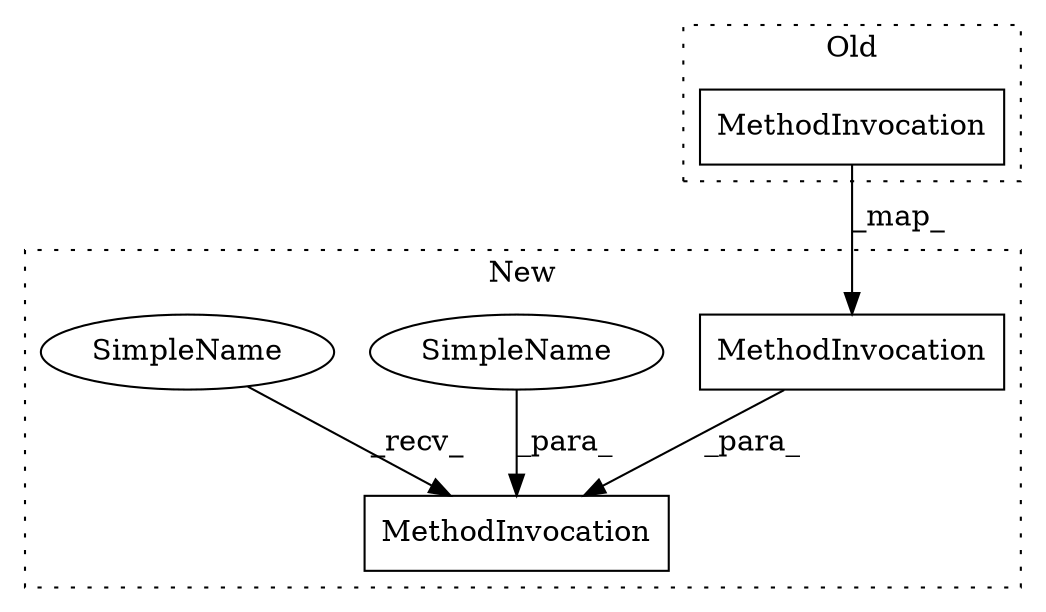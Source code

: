 digraph G {
subgraph cluster0 {
2 [label="MethodInvocation" a="32" s="5157" l="7" shape="box"];
label = "Old";
style="dotted";
}
subgraph cluster1 {
1 [label="MethodInvocation" a="32" s="4255,4290" l="7,1" shape="box"];
3 [label="MethodInvocation" a="32" s="4268" l="7" shape="box"];
4 [label="SimpleName" a="42" s="4277" l="13" shape="ellipse"];
5 [label="SimpleName" a="42" s="4250" l="4" shape="ellipse"];
label = "New";
style="dotted";
}
2 -> 3 [label="_map_"];
3 -> 1 [label="_para_"];
4 -> 1 [label="_para_"];
5 -> 1 [label="_recv_"];
}